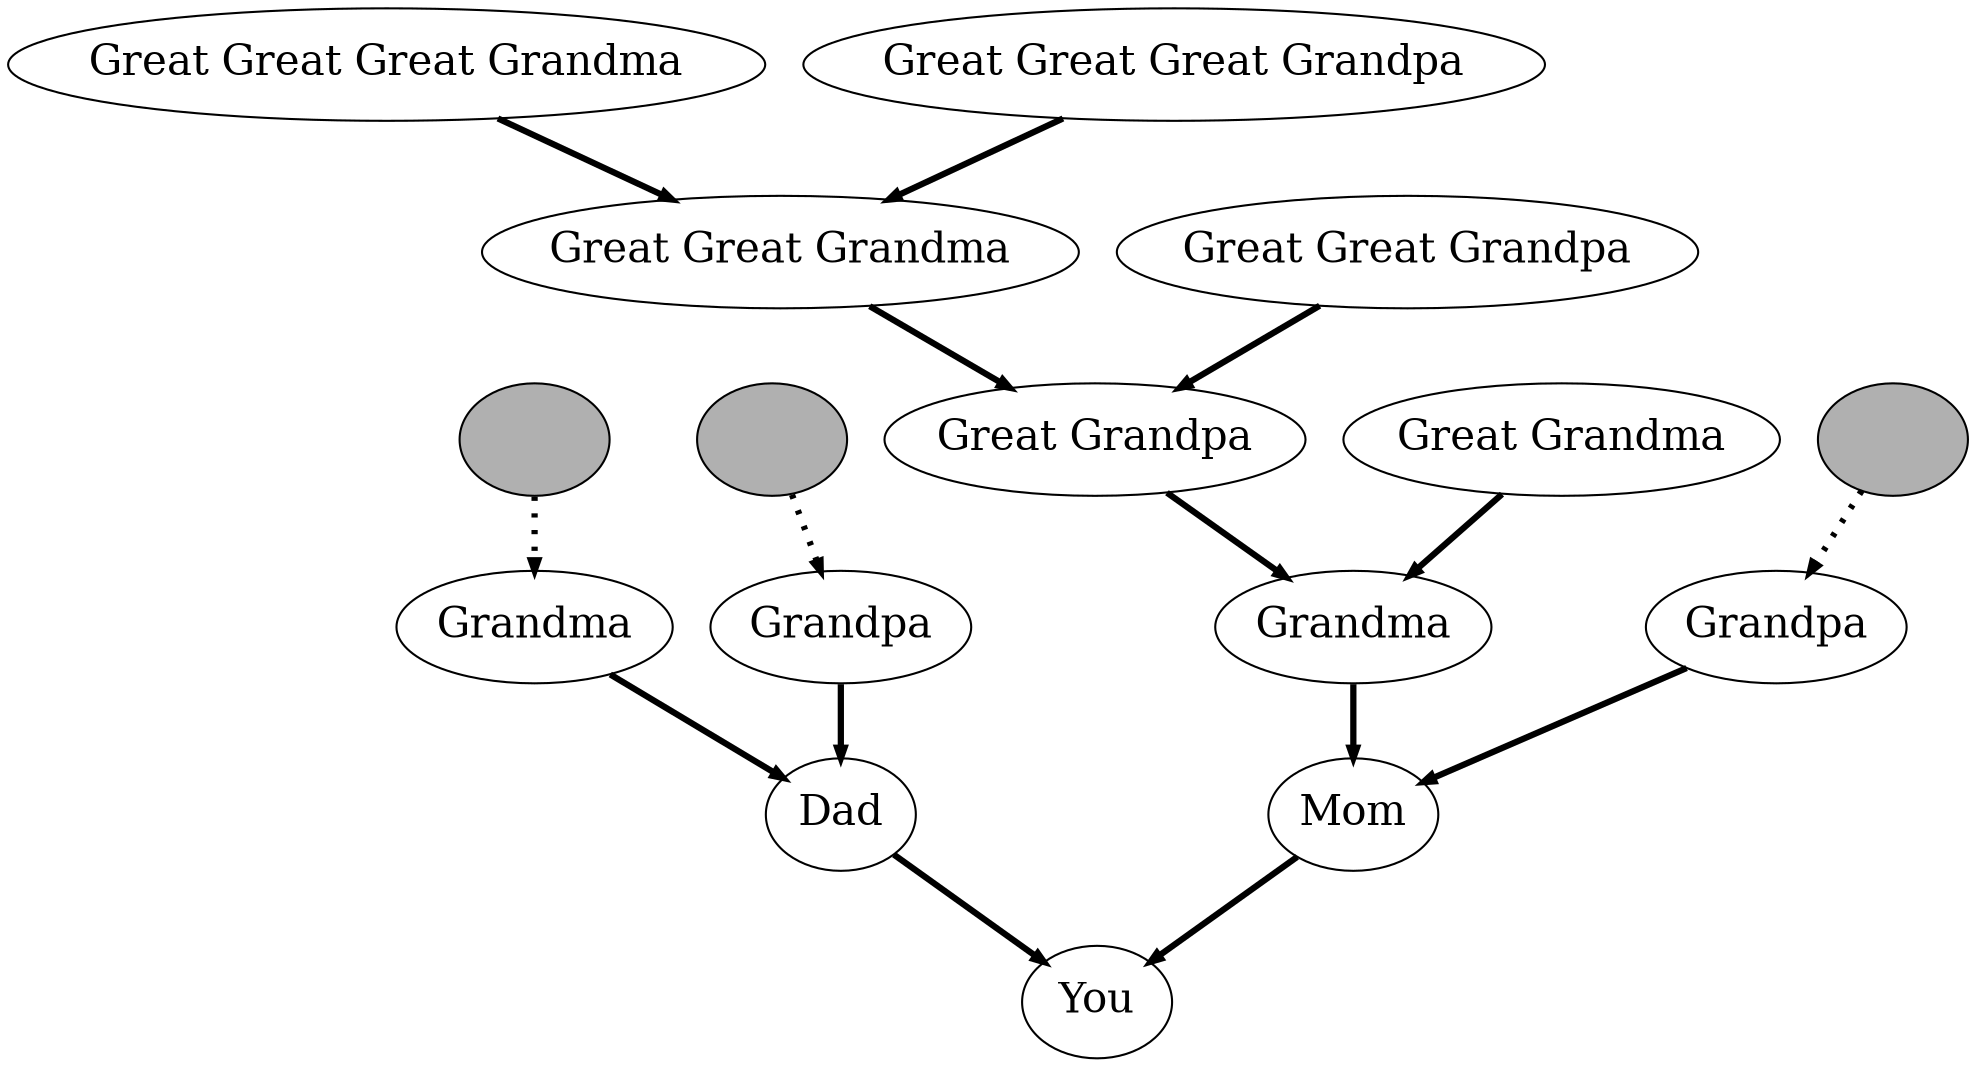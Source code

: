 digraph G { 
node[shape=point, width=0.15, height=0.15, fillcolor="white", penwidth=1, label=""];
edge[arrowsize=0.5, color="grey", penwidth=1, style="solid"];
"empty_1" [fontsize=20, shape=oval, width=1.0, height=0.75, style=filled, fillcolor=gray69, label=""];
"empty_2" [fontsize=20, shape=oval, width=1.0, height=0.75, style=filled, fillcolor=gray69, label=""];
"empty_3" [fontsize=20, shape=oval, width=1.0, height=0.75, style=filled, fillcolor=gray69, label=""];
"Great_Great_Great_Grandma_mom" [fontsize=20, shape=oval, width=1.0, height=0.75, style=filled, fillcolor=white, label="Great Great Great Grandma"];
"Great_Great_Great_Grandpa_mom" [fontsize=20, shape=oval, width=1.0, height=0.75, style=filled, fillcolor=white, label="Great Great Great Grandpa"];
"Great_Great_Grandma_mom" [fontsize=20, shape=oval, width=1.0, height=0.75, style=filled, fillcolor=white, label="Great Great Grandma"];
"Great_Great_Grandpa_mom" [fontsize=20, shape=oval, width=1.0, height=0.75, style=filled, fillcolor=white, label="Great Great Grandpa"];
"Great_Grandma_mom" [fontsize=20, shape=oval, width=1.0, height=0.75, style=filled, fillcolor=white, label="Great Grandma"];
"Great_Grandpa_mom" [fontsize=20, shape=oval, width=1.0, height=0.75, style=filled, fillcolor=white, label="Great Grandpa"];
"Grandma_mom" [fontsize=20, shape=oval, width=1.0, height=0.75, style=filled, fillcolor=white, label="Grandma"];
"Grandpa_mom" [fontsize=20, shape=oval, width=1.0, height=0.75, style=filled, fillcolor=white, label="Grandpa"];
"Grandma_dad" [fontsize=20, shape=oval, width=1.0, height=0.75, style=filled, fillcolor=white, label="Grandma"];
"Grandpa_dad" [fontsize=20, shape=oval, width=1.0, height=0.75, style=filled, fillcolor=white, label="Grandpa"];
"Mom" [fontsize=20, shape=oval, width=1.0, height=0.75, style=filled, fillcolor=white, label="Mom"];
"Dad" [fontsize=20, shape=oval, width=1.0, height=0.75, style=filled, fillcolor=white, label="Dad"];
"You" [fontsize=20, shape=oval, width=1.0, height=0.75, style=filled, fillcolor=white, label="You"];
"Great_Great_Great_Grandma_mom" -> "Great_Great_Grandma_mom" [color="#000000", penwidth=3.0, style="solid"];
"Great_Great_Great_Grandpa_mom" -> "Great_Great_Grandma_mom" [color="#000000", penwidth=3.0, style="solid"];
"Great_Great_Grandma_mom" -> "Great_Grandpa_mom" [color="#000000", penwidth=3.0, style="solid"];
"Great_Great_Grandpa_mom" -> "Great_Grandpa_mom" [color="#000000", penwidth=3.0, style="solid"];
"Great_Grandma_mom" -> "Grandma_mom" [color="#000000", penwidth=3.0, style="solid"];
"Great_Grandpa_mom" -> "Grandma_mom" [color="#000000", penwidth=3.0, style="solid"];
"empty_1" -> "Grandma_dad" [color="#000000", penwidth=3.0, style="dotted"];
"empty_2" -> "Grandpa_dad" [color="#000000", penwidth=3.0, style="dotted"];
"empty_3" -> "Grandpa_mom" [color="#000000", penwidth=3.0, style="dotted"];
"Grandma_mom" -> "Mom" [color="#000000", penwidth=3.0, style="solid"];
"Grandpa_mom" -> "Mom" [color="#000000", penwidth=3.0, style="solid"];
"Grandma_dad" -> "Dad" [color="#000000", penwidth=3.0, style="solid"];
"Grandpa_dad" -> "Dad" [color="#000000", penwidth=3.0, style="solid"];
"Mom" -> "You" [color="#000000", penwidth=3.0, style="solid"];
"Dad" -> "You" [color="#000000", penwidth=3.0, style="solid"];
}
